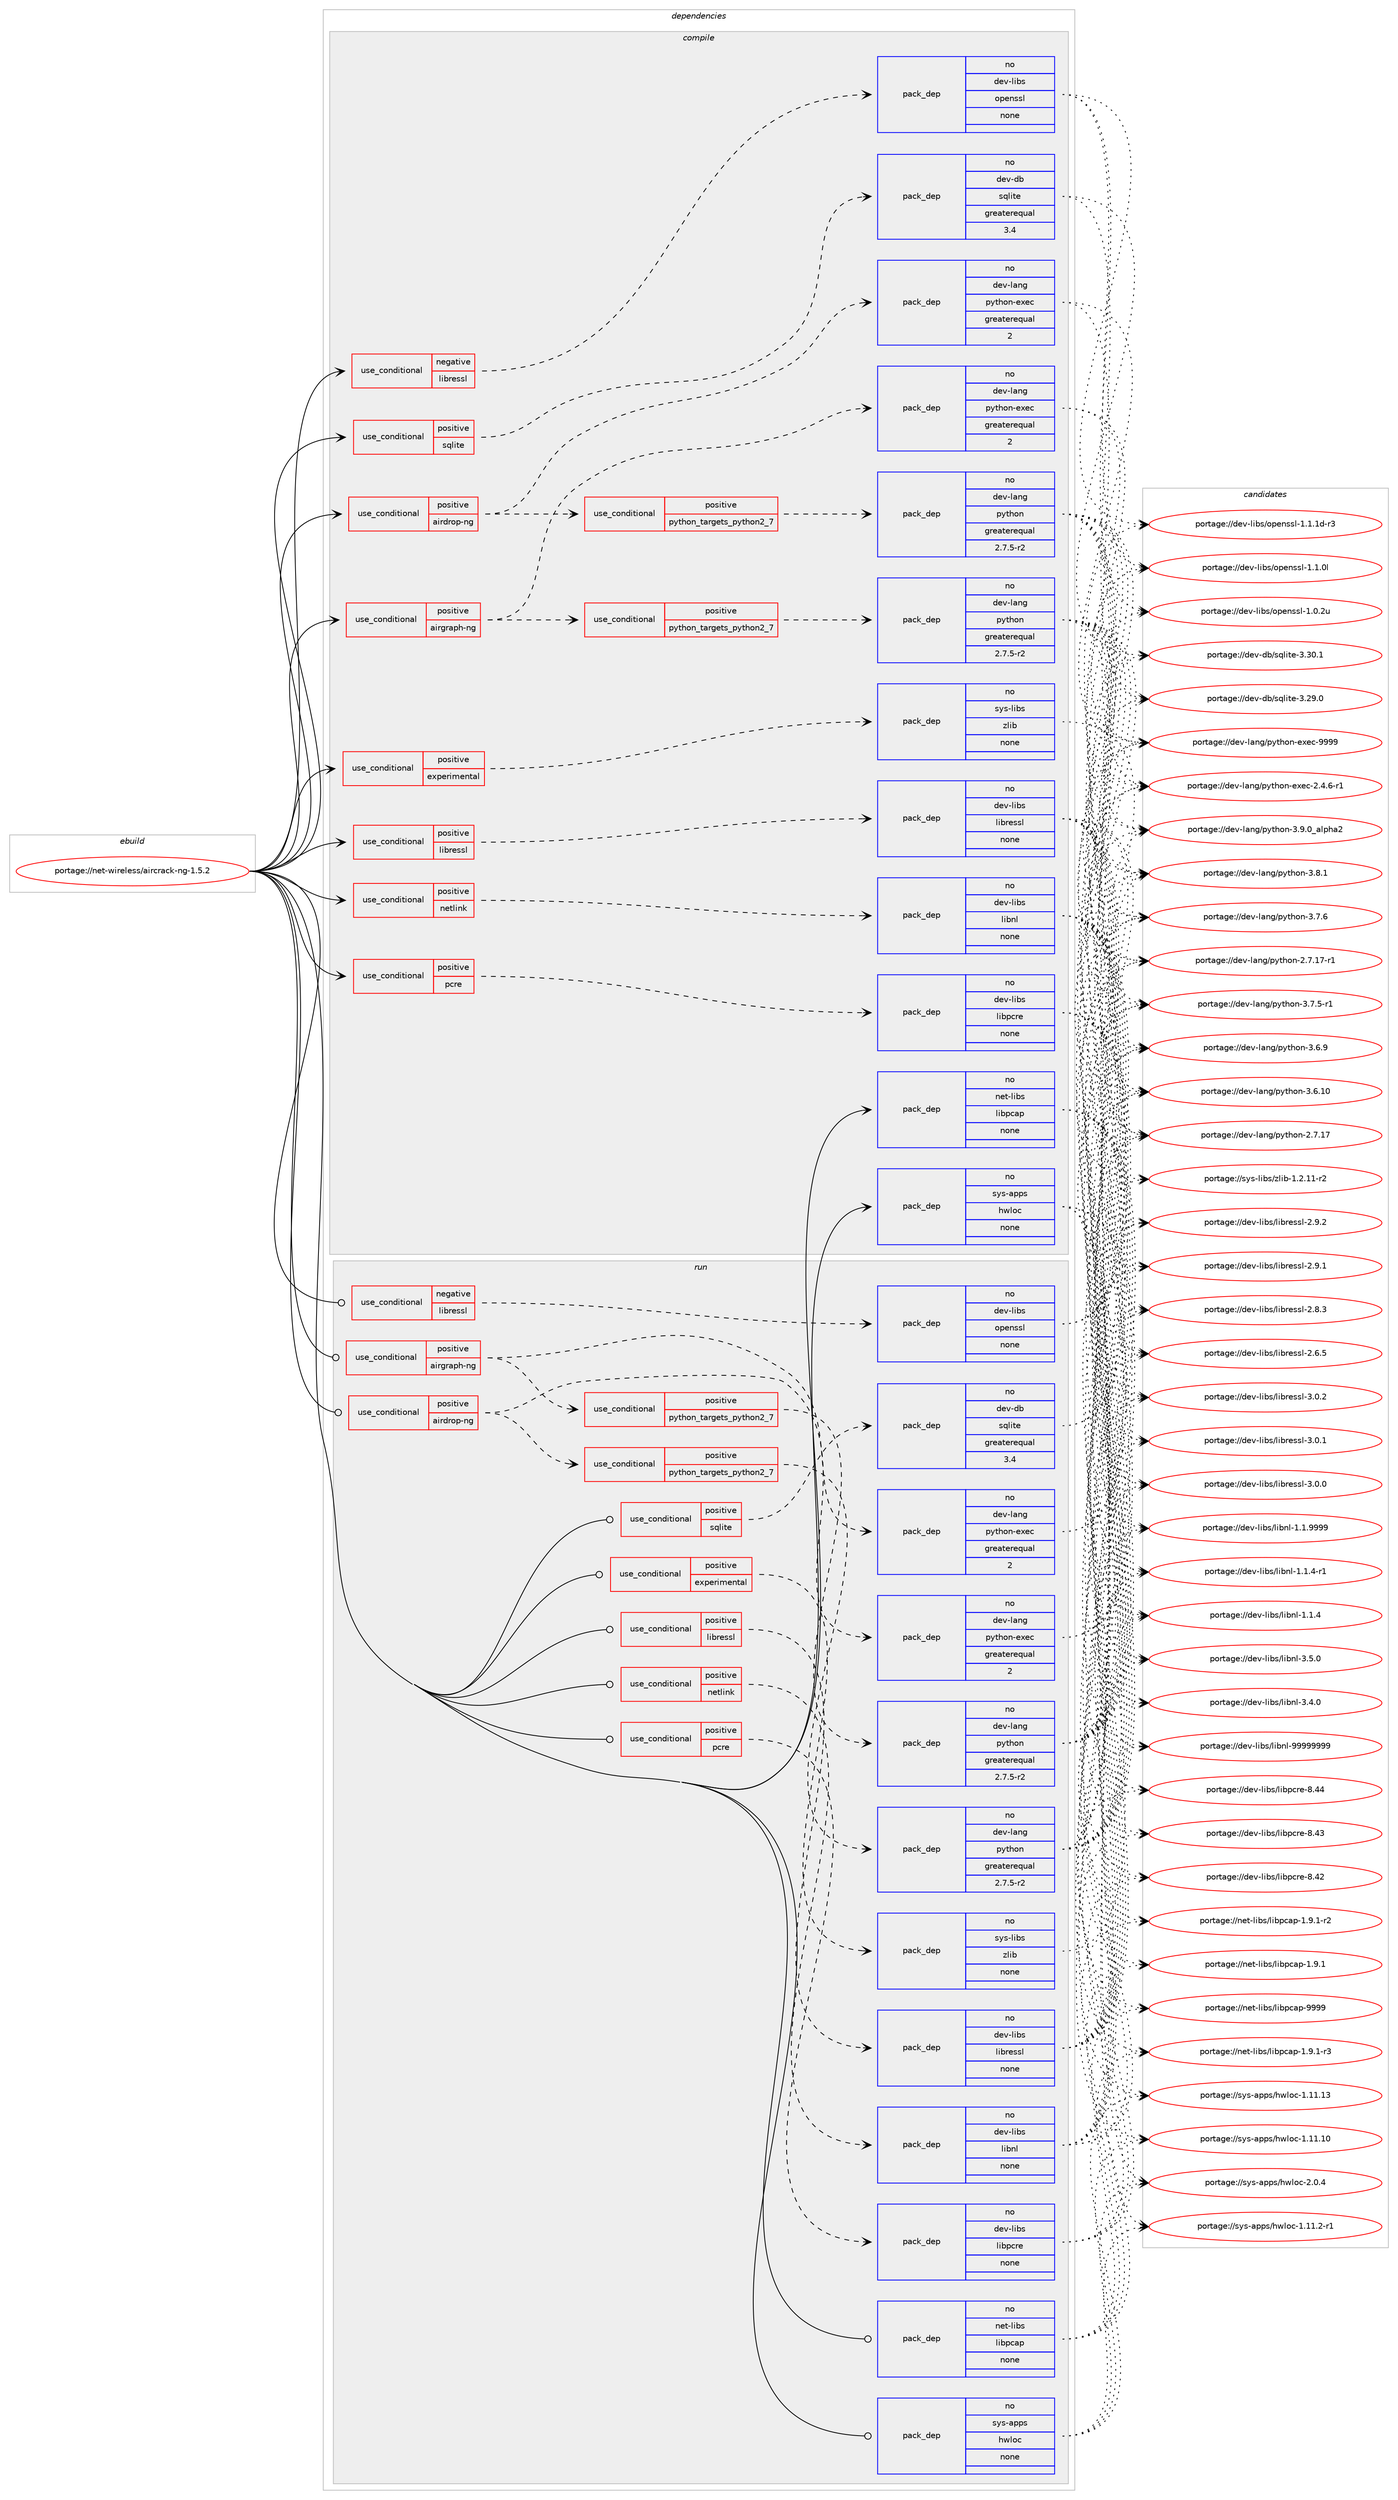 digraph prolog {

# *************
# Graph options
# *************

newrank=true;
concentrate=true;
compound=true;
graph [rankdir=LR,fontname=Helvetica,fontsize=10,ranksep=1.5];#, ranksep=2.5, nodesep=0.2];
edge  [arrowhead=vee];
node  [fontname=Helvetica,fontsize=10];

# **********
# The ebuild
# **********

subgraph cluster_leftcol {
color=gray;
rank=same;
label=<<i>ebuild</i>>;
id [label="portage://net-wireless/aircrack-ng-1.5.2", color=red, width=4, href="../net-wireless/aircrack-ng-1.5.2.svg"];
}

# ****************
# The dependencies
# ****************

subgraph cluster_midcol {
color=gray;
label=<<i>dependencies</i>>;
subgraph cluster_compile {
fillcolor="#eeeeee";
style=filled;
label=<<i>compile</i>>;
subgraph cond22739 {
dependency114734 [label=<<TABLE BORDER="0" CELLBORDER="1" CELLSPACING="0" CELLPADDING="4"><TR><TD ROWSPAN="3" CELLPADDING="10">use_conditional</TD></TR><TR><TD>negative</TD></TR><TR><TD>libressl</TD></TR></TABLE>>, shape=none, color=red];
subgraph pack90111 {
dependency114735 [label=<<TABLE BORDER="0" CELLBORDER="1" CELLSPACING="0" CELLPADDING="4" WIDTH="220"><TR><TD ROWSPAN="6" CELLPADDING="30">pack_dep</TD></TR><TR><TD WIDTH="110">no</TD></TR><TR><TD>dev-libs</TD></TR><TR><TD>openssl</TD></TR><TR><TD>none</TD></TR><TR><TD></TD></TR></TABLE>>, shape=none, color=blue];
}
dependency114734:e -> dependency114735:w [weight=20,style="dashed",arrowhead="vee"];
}
id:e -> dependency114734:w [weight=20,style="solid",arrowhead="vee"];
subgraph cond22740 {
dependency114736 [label=<<TABLE BORDER="0" CELLBORDER="1" CELLSPACING="0" CELLPADDING="4"><TR><TD ROWSPAN="3" CELLPADDING="10">use_conditional</TD></TR><TR><TD>positive</TD></TR><TR><TD>airdrop-ng</TD></TR></TABLE>>, shape=none, color=red];
subgraph cond22741 {
dependency114737 [label=<<TABLE BORDER="0" CELLBORDER="1" CELLSPACING="0" CELLPADDING="4"><TR><TD ROWSPAN="3" CELLPADDING="10">use_conditional</TD></TR><TR><TD>positive</TD></TR><TR><TD>python_targets_python2_7</TD></TR></TABLE>>, shape=none, color=red];
subgraph pack90112 {
dependency114738 [label=<<TABLE BORDER="0" CELLBORDER="1" CELLSPACING="0" CELLPADDING="4" WIDTH="220"><TR><TD ROWSPAN="6" CELLPADDING="30">pack_dep</TD></TR><TR><TD WIDTH="110">no</TD></TR><TR><TD>dev-lang</TD></TR><TR><TD>python</TD></TR><TR><TD>greaterequal</TD></TR><TR><TD>2.7.5-r2</TD></TR></TABLE>>, shape=none, color=blue];
}
dependency114737:e -> dependency114738:w [weight=20,style="dashed",arrowhead="vee"];
}
dependency114736:e -> dependency114737:w [weight=20,style="dashed",arrowhead="vee"];
subgraph pack90113 {
dependency114739 [label=<<TABLE BORDER="0" CELLBORDER="1" CELLSPACING="0" CELLPADDING="4" WIDTH="220"><TR><TD ROWSPAN="6" CELLPADDING="30">pack_dep</TD></TR><TR><TD WIDTH="110">no</TD></TR><TR><TD>dev-lang</TD></TR><TR><TD>python-exec</TD></TR><TR><TD>greaterequal</TD></TR><TR><TD>2</TD></TR></TABLE>>, shape=none, color=blue];
}
dependency114736:e -> dependency114739:w [weight=20,style="dashed",arrowhead="vee"];
}
id:e -> dependency114736:w [weight=20,style="solid",arrowhead="vee"];
subgraph cond22742 {
dependency114740 [label=<<TABLE BORDER="0" CELLBORDER="1" CELLSPACING="0" CELLPADDING="4"><TR><TD ROWSPAN="3" CELLPADDING="10">use_conditional</TD></TR><TR><TD>positive</TD></TR><TR><TD>airgraph-ng</TD></TR></TABLE>>, shape=none, color=red];
subgraph cond22743 {
dependency114741 [label=<<TABLE BORDER="0" CELLBORDER="1" CELLSPACING="0" CELLPADDING="4"><TR><TD ROWSPAN="3" CELLPADDING="10">use_conditional</TD></TR><TR><TD>positive</TD></TR><TR><TD>python_targets_python2_7</TD></TR></TABLE>>, shape=none, color=red];
subgraph pack90114 {
dependency114742 [label=<<TABLE BORDER="0" CELLBORDER="1" CELLSPACING="0" CELLPADDING="4" WIDTH="220"><TR><TD ROWSPAN="6" CELLPADDING="30">pack_dep</TD></TR><TR><TD WIDTH="110">no</TD></TR><TR><TD>dev-lang</TD></TR><TR><TD>python</TD></TR><TR><TD>greaterequal</TD></TR><TR><TD>2.7.5-r2</TD></TR></TABLE>>, shape=none, color=blue];
}
dependency114741:e -> dependency114742:w [weight=20,style="dashed",arrowhead="vee"];
}
dependency114740:e -> dependency114741:w [weight=20,style="dashed",arrowhead="vee"];
subgraph pack90115 {
dependency114743 [label=<<TABLE BORDER="0" CELLBORDER="1" CELLSPACING="0" CELLPADDING="4" WIDTH="220"><TR><TD ROWSPAN="6" CELLPADDING="30">pack_dep</TD></TR><TR><TD WIDTH="110">no</TD></TR><TR><TD>dev-lang</TD></TR><TR><TD>python-exec</TD></TR><TR><TD>greaterequal</TD></TR><TR><TD>2</TD></TR></TABLE>>, shape=none, color=blue];
}
dependency114740:e -> dependency114743:w [weight=20,style="dashed",arrowhead="vee"];
}
id:e -> dependency114740:w [weight=20,style="solid",arrowhead="vee"];
subgraph cond22744 {
dependency114744 [label=<<TABLE BORDER="0" CELLBORDER="1" CELLSPACING="0" CELLPADDING="4"><TR><TD ROWSPAN="3" CELLPADDING="10">use_conditional</TD></TR><TR><TD>positive</TD></TR><TR><TD>experimental</TD></TR></TABLE>>, shape=none, color=red];
subgraph pack90116 {
dependency114745 [label=<<TABLE BORDER="0" CELLBORDER="1" CELLSPACING="0" CELLPADDING="4" WIDTH="220"><TR><TD ROWSPAN="6" CELLPADDING="30">pack_dep</TD></TR><TR><TD WIDTH="110">no</TD></TR><TR><TD>sys-libs</TD></TR><TR><TD>zlib</TD></TR><TR><TD>none</TD></TR><TR><TD></TD></TR></TABLE>>, shape=none, color=blue];
}
dependency114744:e -> dependency114745:w [weight=20,style="dashed",arrowhead="vee"];
}
id:e -> dependency114744:w [weight=20,style="solid",arrowhead="vee"];
subgraph cond22745 {
dependency114746 [label=<<TABLE BORDER="0" CELLBORDER="1" CELLSPACING="0" CELLPADDING="4"><TR><TD ROWSPAN="3" CELLPADDING="10">use_conditional</TD></TR><TR><TD>positive</TD></TR><TR><TD>libressl</TD></TR></TABLE>>, shape=none, color=red];
subgraph pack90117 {
dependency114747 [label=<<TABLE BORDER="0" CELLBORDER="1" CELLSPACING="0" CELLPADDING="4" WIDTH="220"><TR><TD ROWSPAN="6" CELLPADDING="30">pack_dep</TD></TR><TR><TD WIDTH="110">no</TD></TR><TR><TD>dev-libs</TD></TR><TR><TD>libressl</TD></TR><TR><TD>none</TD></TR><TR><TD></TD></TR></TABLE>>, shape=none, color=blue];
}
dependency114746:e -> dependency114747:w [weight=20,style="dashed",arrowhead="vee"];
}
id:e -> dependency114746:w [weight=20,style="solid",arrowhead="vee"];
subgraph cond22746 {
dependency114748 [label=<<TABLE BORDER="0" CELLBORDER="1" CELLSPACING="0" CELLPADDING="4"><TR><TD ROWSPAN="3" CELLPADDING="10">use_conditional</TD></TR><TR><TD>positive</TD></TR><TR><TD>netlink</TD></TR></TABLE>>, shape=none, color=red];
subgraph pack90118 {
dependency114749 [label=<<TABLE BORDER="0" CELLBORDER="1" CELLSPACING="0" CELLPADDING="4" WIDTH="220"><TR><TD ROWSPAN="6" CELLPADDING="30">pack_dep</TD></TR><TR><TD WIDTH="110">no</TD></TR><TR><TD>dev-libs</TD></TR><TR><TD>libnl</TD></TR><TR><TD>none</TD></TR><TR><TD></TD></TR></TABLE>>, shape=none, color=blue];
}
dependency114748:e -> dependency114749:w [weight=20,style="dashed",arrowhead="vee"];
}
id:e -> dependency114748:w [weight=20,style="solid",arrowhead="vee"];
subgraph cond22747 {
dependency114750 [label=<<TABLE BORDER="0" CELLBORDER="1" CELLSPACING="0" CELLPADDING="4"><TR><TD ROWSPAN="3" CELLPADDING="10">use_conditional</TD></TR><TR><TD>positive</TD></TR><TR><TD>pcre</TD></TR></TABLE>>, shape=none, color=red];
subgraph pack90119 {
dependency114751 [label=<<TABLE BORDER="0" CELLBORDER="1" CELLSPACING="0" CELLPADDING="4" WIDTH="220"><TR><TD ROWSPAN="6" CELLPADDING="30">pack_dep</TD></TR><TR><TD WIDTH="110">no</TD></TR><TR><TD>dev-libs</TD></TR><TR><TD>libpcre</TD></TR><TR><TD>none</TD></TR><TR><TD></TD></TR></TABLE>>, shape=none, color=blue];
}
dependency114750:e -> dependency114751:w [weight=20,style="dashed",arrowhead="vee"];
}
id:e -> dependency114750:w [weight=20,style="solid",arrowhead="vee"];
subgraph cond22748 {
dependency114752 [label=<<TABLE BORDER="0" CELLBORDER="1" CELLSPACING="0" CELLPADDING="4"><TR><TD ROWSPAN="3" CELLPADDING="10">use_conditional</TD></TR><TR><TD>positive</TD></TR><TR><TD>sqlite</TD></TR></TABLE>>, shape=none, color=red];
subgraph pack90120 {
dependency114753 [label=<<TABLE BORDER="0" CELLBORDER="1" CELLSPACING="0" CELLPADDING="4" WIDTH="220"><TR><TD ROWSPAN="6" CELLPADDING="30">pack_dep</TD></TR><TR><TD WIDTH="110">no</TD></TR><TR><TD>dev-db</TD></TR><TR><TD>sqlite</TD></TR><TR><TD>greaterequal</TD></TR><TR><TD>3.4</TD></TR></TABLE>>, shape=none, color=blue];
}
dependency114752:e -> dependency114753:w [weight=20,style="dashed",arrowhead="vee"];
}
id:e -> dependency114752:w [weight=20,style="solid",arrowhead="vee"];
subgraph pack90121 {
dependency114754 [label=<<TABLE BORDER="0" CELLBORDER="1" CELLSPACING="0" CELLPADDING="4" WIDTH="220"><TR><TD ROWSPAN="6" CELLPADDING="30">pack_dep</TD></TR><TR><TD WIDTH="110">no</TD></TR><TR><TD>net-libs</TD></TR><TR><TD>libpcap</TD></TR><TR><TD>none</TD></TR><TR><TD></TD></TR></TABLE>>, shape=none, color=blue];
}
id:e -> dependency114754:w [weight=20,style="solid",arrowhead="vee"];
subgraph pack90122 {
dependency114755 [label=<<TABLE BORDER="0" CELLBORDER="1" CELLSPACING="0" CELLPADDING="4" WIDTH="220"><TR><TD ROWSPAN="6" CELLPADDING="30">pack_dep</TD></TR><TR><TD WIDTH="110">no</TD></TR><TR><TD>sys-apps</TD></TR><TR><TD>hwloc</TD></TR><TR><TD>none</TD></TR><TR><TD></TD></TR></TABLE>>, shape=none, color=blue];
}
id:e -> dependency114755:w [weight=20,style="solid",arrowhead="vee"];
}
subgraph cluster_compileandrun {
fillcolor="#eeeeee";
style=filled;
label=<<i>compile and run</i>>;
}
subgraph cluster_run {
fillcolor="#eeeeee";
style=filled;
label=<<i>run</i>>;
subgraph cond22749 {
dependency114756 [label=<<TABLE BORDER="0" CELLBORDER="1" CELLSPACING="0" CELLPADDING="4"><TR><TD ROWSPAN="3" CELLPADDING="10">use_conditional</TD></TR><TR><TD>negative</TD></TR><TR><TD>libressl</TD></TR></TABLE>>, shape=none, color=red];
subgraph pack90123 {
dependency114757 [label=<<TABLE BORDER="0" CELLBORDER="1" CELLSPACING="0" CELLPADDING="4" WIDTH="220"><TR><TD ROWSPAN="6" CELLPADDING="30">pack_dep</TD></TR><TR><TD WIDTH="110">no</TD></TR><TR><TD>dev-libs</TD></TR><TR><TD>openssl</TD></TR><TR><TD>none</TD></TR><TR><TD></TD></TR></TABLE>>, shape=none, color=blue];
}
dependency114756:e -> dependency114757:w [weight=20,style="dashed",arrowhead="vee"];
}
id:e -> dependency114756:w [weight=20,style="solid",arrowhead="odot"];
subgraph cond22750 {
dependency114758 [label=<<TABLE BORDER="0" CELLBORDER="1" CELLSPACING="0" CELLPADDING="4"><TR><TD ROWSPAN="3" CELLPADDING="10">use_conditional</TD></TR><TR><TD>positive</TD></TR><TR><TD>airdrop-ng</TD></TR></TABLE>>, shape=none, color=red];
subgraph cond22751 {
dependency114759 [label=<<TABLE BORDER="0" CELLBORDER="1" CELLSPACING="0" CELLPADDING="4"><TR><TD ROWSPAN="3" CELLPADDING="10">use_conditional</TD></TR><TR><TD>positive</TD></TR><TR><TD>python_targets_python2_7</TD></TR></TABLE>>, shape=none, color=red];
subgraph pack90124 {
dependency114760 [label=<<TABLE BORDER="0" CELLBORDER="1" CELLSPACING="0" CELLPADDING="4" WIDTH="220"><TR><TD ROWSPAN="6" CELLPADDING="30">pack_dep</TD></TR><TR><TD WIDTH="110">no</TD></TR><TR><TD>dev-lang</TD></TR><TR><TD>python</TD></TR><TR><TD>greaterequal</TD></TR><TR><TD>2.7.5-r2</TD></TR></TABLE>>, shape=none, color=blue];
}
dependency114759:e -> dependency114760:w [weight=20,style="dashed",arrowhead="vee"];
}
dependency114758:e -> dependency114759:w [weight=20,style="dashed",arrowhead="vee"];
subgraph pack90125 {
dependency114761 [label=<<TABLE BORDER="0" CELLBORDER="1" CELLSPACING="0" CELLPADDING="4" WIDTH="220"><TR><TD ROWSPAN="6" CELLPADDING="30">pack_dep</TD></TR><TR><TD WIDTH="110">no</TD></TR><TR><TD>dev-lang</TD></TR><TR><TD>python-exec</TD></TR><TR><TD>greaterequal</TD></TR><TR><TD>2</TD></TR></TABLE>>, shape=none, color=blue];
}
dependency114758:e -> dependency114761:w [weight=20,style="dashed",arrowhead="vee"];
}
id:e -> dependency114758:w [weight=20,style="solid",arrowhead="odot"];
subgraph cond22752 {
dependency114762 [label=<<TABLE BORDER="0" CELLBORDER="1" CELLSPACING="0" CELLPADDING="4"><TR><TD ROWSPAN="3" CELLPADDING="10">use_conditional</TD></TR><TR><TD>positive</TD></TR><TR><TD>airgraph-ng</TD></TR></TABLE>>, shape=none, color=red];
subgraph cond22753 {
dependency114763 [label=<<TABLE BORDER="0" CELLBORDER="1" CELLSPACING="0" CELLPADDING="4"><TR><TD ROWSPAN="3" CELLPADDING="10">use_conditional</TD></TR><TR><TD>positive</TD></TR><TR><TD>python_targets_python2_7</TD></TR></TABLE>>, shape=none, color=red];
subgraph pack90126 {
dependency114764 [label=<<TABLE BORDER="0" CELLBORDER="1" CELLSPACING="0" CELLPADDING="4" WIDTH="220"><TR><TD ROWSPAN="6" CELLPADDING="30">pack_dep</TD></TR><TR><TD WIDTH="110">no</TD></TR><TR><TD>dev-lang</TD></TR><TR><TD>python</TD></TR><TR><TD>greaterequal</TD></TR><TR><TD>2.7.5-r2</TD></TR></TABLE>>, shape=none, color=blue];
}
dependency114763:e -> dependency114764:w [weight=20,style="dashed",arrowhead="vee"];
}
dependency114762:e -> dependency114763:w [weight=20,style="dashed",arrowhead="vee"];
subgraph pack90127 {
dependency114765 [label=<<TABLE BORDER="0" CELLBORDER="1" CELLSPACING="0" CELLPADDING="4" WIDTH="220"><TR><TD ROWSPAN="6" CELLPADDING="30">pack_dep</TD></TR><TR><TD WIDTH="110">no</TD></TR><TR><TD>dev-lang</TD></TR><TR><TD>python-exec</TD></TR><TR><TD>greaterequal</TD></TR><TR><TD>2</TD></TR></TABLE>>, shape=none, color=blue];
}
dependency114762:e -> dependency114765:w [weight=20,style="dashed",arrowhead="vee"];
}
id:e -> dependency114762:w [weight=20,style="solid",arrowhead="odot"];
subgraph cond22754 {
dependency114766 [label=<<TABLE BORDER="0" CELLBORDER="1" CELLSPACING="0" CELLPADDING="4"><TR><TD ROWSPAN="3" CELLPADDING="10">use_conditional</TD></TR><TR><TD>positive</TD></TR><TR><TD>experimental</TD></TR></TABLE>>, shape=none, color=red];
subgraph pack90128 {
dependency114767 [label=<<TABLE BORDER="0" CELLBORDER="1" CELLSPACING="0" CELLPADDING="4" WIDTH="220"><TR><TD ROWSPAN="6" CELLPADDING="30">pack_dep</TD></TR><TR><TD WIDTH="110">no</TD></TR><TR><TD>sys-libs</TD></TR><TR><TD>zlib</TD></TR><TR><TD>none</TD></TR><TR><TD></TD></TR></TABLE>>, shape=none, color=blue];
}
dependency114766:e -> dependency114767:w [weight=20,style="dashed",arrowhead="vee"];
}
id:e -> dependency114766:w [weight=20,style="solid",arrowhead="odot"];
subgraph cond22755 {
dependency114768 [label=<<TABLE BORDER="0" CELLBORDER="1" CELLSPACING="0" CELLPADDING="4"><TR><TD ROWSPAN="3" CELLPADDING="10">use_conditional</TD></TR><TR><TD>positive</TD></TR><TR><TD>libressl</TD></TR></TABLE>>, shape=none, color=red];
subgraph pack90129 {
dependency114769 [label=<<TABLE BORDER="0" CELLBORDER="1" CELLSPACING="0" CELLPADDING="4" WIDTH="220"><TR><TD ROWSPAN="6" CELLPADDING="30">pack_dep</TD></TR><TR><TD WIDTH="110">no</TD></TR><TR><TD>dev-libs</TD></TR><TR><TD>libressl</TD></TR><TR><TD>none</TD></TR><TR><TD></TD></TR></TABLE>>, shape=none, color=blue];
}
dependency114768:e -> dependency114769:w [weight=20,style="dashed",arrowhead="vee"];
}
id:e -> dependency114768:w [weight=20,style="solid",arrowhead="odot"];
subgraph cond22756 {
dependency114770 [label=<<TABLE BORDER="0" CELLBORDER="1" CELLSPACING="0" CELLPADDING="4"><TR><TD ROWSPAN="3" CELLPADDING="10">use_conditional</TD></TR><TR><TD>positive</TD></TR><TR><TD>netlink</TD></TR></TABLE>>, shape=none, color=red];
subgraph pack90130 {
dependency114771 [label=<<TABLE BORDER="0" CELLBORDER="1" CELLSPACING="0" CELLPADDING="4" WIDTH="220"><TR><TD ROWSPAN="6" CELLPADDING="30">pack_dep</TD></TR><TR><TD WIDTH="110">no</TD></TR><TR><TD>dev-libs</TD></TR><TR><TD>libnl</TD></TR><TR><TD>none</TD></TR><TR><TD></TD></TR></TABLE>>, shape=none, color=blue];
}
dependency114770:e -> dependency114771:w [weight=20,style="dashed",arrowhead="vee"];
}
id:e -> dependency114770:w [weight=20,style="solid",arrowhead="odot"];
subgraph cond22757 {
dependency114772 [label=<<TABLE BORDER="0" CELLBORDER="1" CELLSPACING="0" CELLPADDING="4"><TR><TD ROWSPAN="3" CELLPADDING="10">use_conditional</TD></TR><TR><TD>positive</TD></TR><TR><TD>pcre</TD></TR></TABLE>>, shape=none, color=red];
subgraph pack90131 {
dependency114773 [label=<<TABLE BORDER="0" CELLBORDER="1" CELLSPACING="0" CELLPADDING="4" WIDTH="220"><TR><TD ROWSPAN="6" CELLPADDING="30">pack_dep</TD></TR><TR><TD WIDTH="110">no</TD></TR><TR><TD>dev-libs</TD></TR><TR><TD>libpcre</TD></TR><TR><TD>none</TD></TR><TR><TD></TD></TR></TABLE>>, shape=none, color=blue];
}
dependency114772:e -> dependency114773:w [weight=20,style="dashed",arrowhead="vee"];
}
id:e -> dependency114772:w [weight=20,style="solid",arrowhead="odot"];
subgraph cond22758 {
dependency114774 [label=<<TABLE BORDER="0" CELLBORDER="1" CELLSPACING="0" CELLPADDING="4"><TR><TD ROWSPAN="3" CELLPADDING="10">use_conditional</TD></TR><TR><TD>positive</TD></TR><TR><TD>sqlite</TD></TR></TABLE>>, shape=none, color=red];
subgraph pack90132 {
dependency114775 [label=<<TABLE BORDER="0" CELLBORDER="1" CELLSPACING="0" CELLPADDING="4" WIDTH="220"><TR><TD ROWSPAN="6" CELLPADDING="30">pack_dep</TD></TR><TR><TD WIDTH="110">no</TD></TR><TR><TD>dev-db</TD></TR><TR><TD>sqlite</TD></TR><TR><TD>greaterequal</TD></TR><TR><TD>3.4</TD></TR></TABLE>>, shape=none, color=blue];
}
dependency114774:e -> dependency114775:w [weight=20,style="dashed",arrowhead="vee"];
}
id:e -> dependency114774:w [weight=20,style="solid",arrowhead="odot"];
subgraph pack90133 {
dependency114776 [label=<<TABLE BORDER="0" CELLBORDER="1" CELLSPACING="0" CELLPADDING="4" WIDTH="220"><TR><TD ROWSPAN="6" CELLPADDING="30">pack_dep</TD></TR><TR><TD WIDTH="110">no</TD></TR><TR><TD>net-libs</TD></TR><TR><TD>libpcap</TD></TR><TR><TD>none</TD></TR><TR><TD></TD></TR></TABLE>>, shape=none, color=blue];
}
id:e -> dependency114776:w [weight=20,style="solid",arrowhead="odot"];
subgraph pack90134 {
dependency114777 [label=<<TABLE BORDER="0" CELLBORDER="1" CELLSPACING="0" CELLPADDING="4" WIDTH="220"><TR><TD ROWSPAN="6" CELLPADDING="30">pack_dep</TD></TR><TR><TD WIDTH="110">no</TD></TR><TR><TD>sys-apps</TD></TR><TR><TD>hwloc</TD></TR><TR><TD>none</TD></TR><TR><TD></TD></TR></TABLE>>, shape=none, color=blue];
}
id:e -> dependency114777:w [weight=20,style="solid",arrowhead="odot"];
}
}

# **************
# The candidates
# **************

subgraph cluster_choices {
rank=same;
color=gray;
label=<<i>candidates</i>>;

subgraph choice90111 {
color=black;
nodesep=1;
choice1001011184510810598115471111121011101151151084549464946491004511451 [label="portage://dev-libs/openssl-1.1.1d-r3", color=red, width=4,href="../dev-libs/openssl-1.1.1d-r3.svg"];
choice100101118451081059811547111112101110115115108454946494648108 [label="portage://dev-libs/openssl-1.1.0l", color=red, width=4,href="../dev-libs/openssl-1.1.0l.svg"];
choice100101118451081059811547111112101110115115108454946484650117 [label="portage://dev-libs/openssl-1.0.2u", color=red, width=4,href="../dev-libs/openssl-1.0.2u.svg"];
dependency114735:e -> choice1001011184510810598115471111121011101151151084549464946491004511451:w [style=dotted,weight="100"];
dependency114735:e -> choice100101118451081059811547111112101110115115108454946494648108:w [style=dotted,weight="100"];
dependency114735:e -> choice100101118451081059811547111112101110115115108454946484650117:w [style=dotted,weight="100"];
}
subgraph choice90112 {
color=black;
nodesep=1;
choice10010111845108971101034711212111610411111045514657464895971081121049750 [label="portage://dev-lang/python-3.9.0_alpha2", color=red, width=4,href="../dev-lang/python-3.9.0_alpha2.svg"];
choice100101118451089711010347112121116104111110455146564649 [label="portage://dev-lang/python-3.8.1", color=red, width=4,href="../dev-lang/python-3.8.1.svg"];
choice100101118451089711010347112121116104111110455146554654 [label="portage://dev-lang/python-3.7.6", color=red, width=4,href="../dev-lang/python-3.7.6.svg"];
choice1001011184510897110103471121211161041111104551465546534511449 [label="portage://dev-lang/python-3.7.5-r1", color=red, width=4,href="../dev-lang/python-3.7.5-r1.svg"];
choice100101118451089711010347112121116104111110455146544657 [label="portage://dev-lang/python-3.6.9", color=red, width=4,href="../dev-lang/python-3.6.9.svg"];
choice10010111845108971101034711212111610411111045514654464948 [label="portage://dev-lang/python-3.6.10", color=red, width=4,href="../dev-lang/python-3.6.10.svg"];
choice100101118451089711010347112121116104111110455046554649554511449 [label="portage://dev-lang/python-2.7.17-r1", color=red, width=4,href="../dev-lang/python-2.7.17-r1.svg"];
choice10010111845108971101034711212111610411111045504655464955 [label="portage://dev-lang/python-2.7.17", color=red, width=4,href="../dev-lang/python-2.7.17.svg"];
dependency114738:e -> choice10010111845108971101034711212111610411111045514657464895971081121049750:w [style=dotted,weight="100"];
dependency114738:e -> choice100101118451089711010347112121116104111110455146564649:w [style=dotted,weight="100"];
dependency114738:e -> choice100101118451089711010347112121116104111110455146554654:w [style=dotted,weight="100"];
dependency114738:e -> choice1001011184510897110103471121211161041111104551465546534511449:w [style=dotted,weight="100"];
dependency114738:e -> choice100101118451089711010347112121116104111110455146544657:w [style=dotted,weight="100"];
dependency114738:e -> choice10010111845108971101034711212111610411111045514654464948:w [style=dotted,weight="100"];
dependency114738:e -> choice100101118451089711010347112121116104111110455046554649554511449:w [style=dotted,weight="100"];
dependency114738:e -> choice10010111845108971101034711212111610411111045504655464955:w [style=dotted,weight="100"];
}
subgraph choice90113 {
color=black;
nodesep=1;
choice10010111845108971101034711212111610411111045101120101994557575757 [label="portage://dev-lang/python-exec-9999", color=red, width=4,href="../dev-lang/python-exec-9999.svg"];
choice10010111845108971101034711212111610411111045101120101994550465246544511449 [label="portage://dev-lang/python-exec-2.4.6-r1", color=red, width=4,href="../dev-lang/python-exec-2.4.6-r1.svg"];
dependency114739:e -> choice10010111845108971101034711212111610411111045101120101994557575757:w [style=dotted,weight="100"];
dependency114739:e -> choice10010111845108971101034711212111610411111045101120101994550465246544511449:w [style=dotted,weight="100"];
}
subgraph choice90114 {
color=black;
nodesep=1;
choice10010111845108971101034711212111610411111045514657464895971081121049750 [label="portage://dev-lang/python-3.9.0_alpha2", color=red, width=4,href="../dev-lang/python-3.9.0_alpha2.svg"];
choice100101118451089711010347112121116104111110455146564649 [label="portage://dev-lang/python-3.8.1", color=red, width=4,href="../dev-lang/python-3.8.1.svg"];
choice100101118451089711010347112121116104111110455146554654 [label="portage://dev-lang/python-3.7.6", color=red, width=4,href="../dev-lang/python-3.7.6.svg"];
choice1001011184510897110103471121211161041111104551465546534511449 [label="portage://dev-lang/python-3.7.5-r1", color=red, width=4,href="../dev-lang/python-3.7.5-r1.svg"];
choice100101118451089711010347112121116104111110455146544657 [label="portage://dev-lang/python-3.6.9", color=red, width=4,href="../dev-lang/python-3.6.9.svg"];
choice10010111845108971101034711212111610411111045514654464948 [label="portage://dev-lang/python-3.6.10", color=red, width=4,href="../dev-lang/python-3.6.10.svg"];
choice100101118451089711010347112121116104111110455046554649554511449 [label="portage://dev-lang/python-2.7.17-r1", color=red, width=4,href="../dev-lang/python-2.7.17-r1.svg"];
choice10010111845108971101034711212111610411111045504655464955 [label="portage://dev-lang/python-2.7.17", color=red, width=4,href="../dev-lang/python-2.7.17.svg"];
dependency114742:e -> choice10010111845108971101034711212111610411111045514657464895971081121049750:w [style=dotted,weight="100"];
dependency114742:e -> choice100101118451089711010347112121116104111110455146564649:w [style=dotted,weight="100"];
dependency114742:e -> choice100101118451089711010347112121116104111110455146554654:w [style=dotted,weight="100"];
dependency114742:e -> choice1001011184510897110103471121211161041111104551465546534511449:w [style=dotted,weight="100"];
dependency114742:e -> choice100101118451089711010347112121116104111110455146544657:w [style=dotted,weight="100"];
dependency114742:e -> choice10010111845108971101034711212111610411111045514654464948:w [style=dotted,weight="100"];
dependency114742:e -> choice100101118451089711010347112121116104111110455046554649554511449:w [style=dotted,weight="100"];
dependency114742:e -> choice10010111845108971101034711212111610411111045504655464955:w [style=dotted,weight="100"];
}
subgraph choice90115 {
color=black;
nodesep=1;
choice10010111845108971101034711212111610411111045101120101994557575757 [label="portage://dev-lang/python-exec-9999", color=red, width=4,href="../dev-lang/python-exec-9999.svg"];
choice10010111845108971101034711212111610411111045101120101994550465246544511449 [label="portage://dev-lang/python-exec-2.4.6-r1", color=red, width=4,href="../dev-lang/python-exec-2.4.6-r1.svg"];
dependency114743:e -> choice10010111845108971101034711212111610411111045101120101994557575757:w [style=dotted,weight="100"];
dependency114743:e -> choice10010111845108971101034711212111610411111045101120101994550465246544511449:w [style=dotted,weight="100"];
}
subgraph choice90116 {
color=black;
nodesep=1;
choice11512111545108105981154712210810598454946504649494511450 [label="portage://sys-libs/zlib-1.2.11-r2", color=red, width=4,href="../sys-libs/zlib-1.2.11-r2.svg"];
dependency114745:e -> choice11512111545108105981154712210810598454946504649494511450:w [style=dotted,weight="100"];
}
subgraph choice90117 {
color=black;
nodesep=1;
choice10010111845108105981154710810598114101115115108455146484650 [label="portage://dev-libs/libressl-3.0.2", color=red, width=4,href="../dev-libs/libressl-3.0.2.svg"];
choice10010111845108105981154710810598114101115115108455146484649 [label="portage://dev-libs/libressl-3.0.1", color=red, width=4,href="../dev-libs/libressl-3.0.1.svg"];
choice10010111845108105981154710810598114101115115108455146484648 [label="portage://dev-libs/libressl-3.0.0", color=red, width=4,href="../dev-libs/libressl-3.0.0.svg"];
choice10010111845108105981154710810598114101115115108455046574650 [label="portage://dev-libs/libressl-2.9.2", color=red, width=4,href="../dev-libs/libressl-2.9.2.svg"];
choice10010111845108105981154710810598114101115115108455046574649 [label="portage://dev-libs/libressl-2.9.1", color=red, width=4,href="../dev-libs/libressl-2.9.1.svg"];
choice10010111845108105981154710810598114101115115108455046564651 [label="portage://dev-libs/libressl-2.8.3", color=red, width=4,href="../dev-libs/libressl-2.8.3.svg"];
choice10010111845108105981154710810598114101115115108455046544653 [label="portage://dev-libs/libressl-2.6.5", color=red, width=4,href="../dev-libs/libressl-2.6.5.svg"];
dependency114747:e -> choice10010111845108105981154710810598114101115115108455146484650:w [style=dotted,weight="100"];
dependency114747:e -> choice10010111845108105981154710810598114101115115108455146484649:w [style=dotted,weight="100"];
dependency114747:e -> choice10010111845108105981154710810598114101115115108455146484648:w [style=dotted,weight="100"];
dependency114747:e -> choice10010111845108105981154710810598114101115115108455046574650:w [style=dotted,weight="100"];
dependency114747:e -> choice10010111845108105981154710810598114101115115108455046574649:w [style=dotted,weight="100"];
dependency114747:e -> choice10010111845108105981154710810598114101115115108455046564651:w [style=dotted,weight="100"];
dependency114747:e -> choice10010111845108105981154710810598114101115115108455046544653:w [style=dotted,weight="100"];
}
subgraph choice90118 {
color=black;
nodesep=1;
choice10010111845108105981154710810598110108455757575757575757 [label="portage://dev-libs/libnl-99999999", color=red, width=4,href="../dev-libs/libnl-99999999.svg"];
choice10010111845108105981154710810598110108455146534648 [label="portage://dev-libs/libnl-3.5.0", color=red, width=4,href="../dev-libs/libnl-3.5.0.svg"];
choice10010111845108105981154710810598110108455146524648 [label="portage://dev-libs/libnl-3.4.0", color=red, width=4,href="../dev-libs/libnl-3.4.0.svg"];
choice10010111845108105981154710810598110108454946494657575757 [label="portage://dev-libs/libnl-1.1.9999", color=red, width=4,href="../dev-libs/libnl-1.1.9999.svg"];
choice100101118451081059811547108105981101084549464946524511449 [label="portage://dev-libs/libnl-1.1.4-r1", color=red, width=4,href="../dev-libs/libnl-1.1.4-r1.svg"];
choice10010111845108105981154710810598110108454946494652 [label="portage://dev-libs/libnl-1.1.4", color=red, width=4,href="../dev-libs/libnl-1.1.4.svg"];
dependency114749:e -> choice10010111845108105981154710810598110108455757575757575757:w [style=dotted,weight="100"];
dependency114749:e -> choice10010111845108105981154710810598110108455146534648:w [style=dotted,weight="100"];
dependency114749:e -> choice10010111845108105981154710810598110108455146524648:w [style=dotted,weight="100"];
dependency114749:e -> choice10010111845108105981154710810598110108454946494657575757:w [style=dotted,weight="100"];
dependency114749:e -> choice100101118451081059811547108105981101084549464946524511449:w [style=dotted,weight="100"];
dependency114749:e -> choice10010111845108105981154710810598110108454946494652:w [style=dotted,weight="100"];
}
subgraph choice90119 {
color=black;
nodesep=1;
choice10010111845108105981154710810598112991141014556465252 [label="portage://dev-libs/libpcre-8.44", color=red, width=4,href="../dev-libs/libpcre-8.44.svg"];
choice10010111845108105981154710810598112991141014556465251 [label="portage://dev-libs/libpcre-8.43", color=red, width=4,href="../dev-libs/libpcre-8.43.svg"];
choice10010111845108105981154710810598112991141014556465250 [label="portage://dev-libs/libpcre-8.42", color=red, width=4,href="../dev-libs/libpcre-8.42.svg"];
dependency114751:e -> choice10010111845108105981154710810598112991141014556465252:w [style=dotted,weight="100"];
dependency114751:e -> choice10010111845108105981154710810598112991141014556465251:w [style=dotted,weight="100"];
dependency114751:e -> choice10010111845108105981154710810598112991141014556465250:w [style=dotted,weight="100"];
}
subgraph choice90120 {
color=black;
nodesep=1;
choice10010111845100984711511310810511610145514651484649 [label="portage://dev-db/sqlite-3.30.1", color=red, width=4,href="../dev-db/sqlite-3.30.1.svg"];
choice10010111845100984711511310810511610145514650574648 [label="portage://dev-db/sqlite-3.29.0", color=red, width=4,href="../dev-db/sqlite-3.29.0.svg"];
dependency114753:e -> choice10010111845100984711511310810511610145514651484649:w [style=dotted,weight="100"];
dependency114753:e -> choice10010111845100984711511310810511610145514650574648:w [style=dotted,weight="100"];
}
subgraph choice90121 {
color=black;
nodesep=1;
choice1101011164510810598115471081059811299971124557575757 [label="portage://net-libs/libpcap-9999", color=red, width=4,href="../net-libs/libpcap-9999.svg"];
choice1101011164510810598115471081059811299971124549465746494511451 [label="portage://net-libs/libpcap-1.9.1-r3", color=red, width=4,href="../net-libs/libpcap-1.9.1-r3.svg"];
choice1101011164510810598115471081059811299971124549465746494511450 [label="portage://net-libs/libpcap-1.9.1-r2", color=red, width=4,href="../net-libs/libpcap-1.9.1-r2.svg"];
choice110101116451081059811547108105981129997112454946574649 [label="portage://net-libs/libpcap-1.9.1", color=red, width=4,href="../net-libs/libpcap-1.9.1.svg"];
dependency114754:e -> choice1101011164510810598115471081059811299971124557575757:w [style=dotted,weight="100"];
dependency114754:e -> choice1101011164510810598115471081059811299971124549465746494511451:w [style=dotted,weight="100"];
dependency114754:e -> choice1101011164510810598115471081059811299971124549465746494511450:w [style=dotted,weight="100"];
dependency114754:e -> choice110101116451081059811547108105981129997112454946574649:w [style=dotted,weight="100"];
}
subgraph choice90122 {
color=black;
nodesep=1;
choice11512111545971121121154710411910811199455046484652 [label="portage://sys-apps/hwloc-2.0.4", color=red, width=4,href="../sys-apps/hwloc-2.0.4.svg"];
choice11512111545971121121154710411910811199454946494946504511449 [label="portage://sys-apps/hwloc-1.11.2-r1", color=red, width=4,href="../sys-apps/hwloc-1.11.2-r1.svg"];
choice115121115459711211211547104119108111994549464949464951 [label="portage://sys-apps/hwloc-1.11.13", color=red, width=4,href="../sys-apps/hwloc-1.11.13.svg"];
choice115121115459711211211547104119108111994549464949464948 [label="portage://sys-apps/hwloc-1.11.10", color=red, width=4,href="../sys-apps/hwloc-1.11.10.svg"];
dependency114755:e -> choice11512111545971121121154710411910811199455046484652:w [style=dotted,weight="100"];
dependency114755:e -> choice11512111545971121121154710411910811199454946494946504511449:w [style=dotted,weight="100"];
dependency114755:e -> choice115121115459711211211547104119108111994549464949464951:w [style=dotted,weight="100"];
dependency114755:e -> choice115121115459711211211547104119108111994549464949464948:w [style=dotted,weight="100"];
}
subgraph choice90123 {
color=black;
nodesep=1;
choice1001011184510810598115471111121011101151151084549464946491004511451 [label="portage://dev-libs/openssl-1.1.1d-r3", color=red, width=4,href="../dev-libs/openssl-1.1.1d-r3.svg"];
choice100101118451081059811547111112101110115115108454946494648108 [label="portage://dev-libs/openssl-1.1.0l", color=red, width=4,href="../dev-libs/openssl-1.1.0l.svg"];
choice100101118451081059811547111112101110115115108454946484650117 [label="portage://dev-libs/openssl-1.0.2u", color=red, width=4,href="../dev-libs/openssl-1.0.2u.svg"];
dependency114757:e -> choice1001011184510810598115471111121011101151151084549464946491004511451:w [style=dotted,weight="100"];
dependency114757:e -> choice100101118451081059811547111112101110115115108454946494648108:w [style=dotted,weight="100"];
dependency114757:e -> choice100101118451081059811547111112101110115115108454946484650117:w [style=dotted,weight="100"];
}
subgraph choice90124 {
color=black;
nodesep=1;
choice10010111845108971101034711212111610411111045514657464895971081121049750 [label="portage://dev-lang/python-3.9.0_alpha2", color=red, width=4,href="../dev-lang/python-3.9.0_alpha2.svg"];
choice100101118451089711010347112121116104111110455146564649 [label="portage://dev-lang/python-3.8.1", color=red, width=4,href="../dev-lang/python-3.8.1.svg"];
choice100101118451089711010347112121116104111110455146554654 [label="portage://dev-lang/python-3.7.6", color=red, width=4,href="../dev-lang/python-3.7.6.svg"];
choice1001011184510897110103471121211161041111104551465546534511449 [label="portage://dev-lang/python-3.7.5-r1", color=red, width=4,href="../dev-lang/python-3.7.5-r1.svg"];
choice100101118451089711010347112121116104111110455146544657 [label="portage://dev-lang/python-3.6.9", color=red, width=4,href="../dev-lang/python-3.6.9.svg"];
choice10010111845108971101034711212111610411111045514654464948 [label="portage://dev-lang/python-3.6.10", color=red, width=4,href="../dev-lang/python-3.6.10.svg"];
choice100101118451089711010347112121116104111110455046554649554511449 [label="portage://dev-lang/python-2.7.17-r1", color=red, width=4,href="../dev-lang/python-2.7.17-r1.svg"];
choice10010111845108971101034711212111610411111045504655464955 [label="portage://dev-lang/python-2.7.17", color=red, width=4,href="../dev-lang/python-2.7.17.svg"];
dependency114760:e -> choice10010111845108971101034711212111610411111045514657464895971081121049750:w [style=dotted,weight="100"];
dependency114760:e -> choice100101118451089711010347112121116104111110455146564649:w [style=dotted,weight="100"];
dependency114760:e -> choice100101118451089711010347112121116104111110455146554654:w [style=dotted,weight="100"];
dependency114760:e -> choice1001011184510897110103471121211161041111104551465546534511449:w [style=dotted,weight="100"];
dependency114760:e -> choice100101118451089711010347112121116104111110455146544657:w [style=dotted,weight="100"];
dependency114760:e -> choice10010111845108971101034711212111610411111045514654464948:w [style=dotted,weight="100"];
dependency114760:e -> choice100101118451089711010347112121116104111110455046554649554511449:w [style=dotted,weight="100"];
dependency114760:e -> choice10010111845108971101034711212111610411111045504655464955:w [style=dotted,weight="100"];
}
subgraph choice90125 {
color=black;
nodesep=1;
choice10010111845108971101034711212111610411111045101120101994557575757 [label="portage://dev-lang/python-exec-9999", color=red, width=4,href="../dev-lang/python-exec-9999.svg"];
choice10010111845108971101034711212111610411111045101120101994550465246544511449 [label="portage://dev-lang/python-exec-2.4.6-r1", color=red, width=4,href="../dev-lang/python-exec-2.4.6-r1.svg"];
dependency114761:e -> choice10010111845108971101034711212111610411111045101120101994557575757:w [style=dotted,weight="100"];
dependency114761:e -> choice10010111845108971101034711212111610411111045101120101994550465246544511449:w [style=dotted,weight="100"];
}
subgraph choice90126 {
color=black;
nodesep=1;
choice10010111845108971101034711212111610411111045514657464895971081121049750 [label="portage://dev-lang/python-3.9.0_alpha2", color=red, width=4,href="../dev-lang/python-3.9.0_alpha2.svg"];
choice100101118451089711010347112121116104111110455146564649 [label="portage://dev-lang/python-3.8.1", color=red, width=4,href="../dev-lang/python-3.8.1.svg"];
choice100101118451089711010347112121116104111110455146554654 [label="portage://dev-lang/python-3.7.6", color=red, width=4,href="../dev-lang/python-3.7.6.svg"];
choice1001011184510897110103471121211161041111104551465546534511449 [label="portage://dev-lang/python-3.7.5-r1", color=red, width=4,href="../dev-lang/python-3.7.5-r1.svg"];
choice100101118451089711010347112121116104111110455146544657 [label="portage://dev-lang/python-3.6.9", color=red, width=4,href="../dev-lang/python-3.6.9.svg"];
choice10010111845108971101034711212111610411111045514654464948 [label="portage://dev-lang/python-3.6.10", color=red, width=4,href="../dev-lang/python-3.6.10.svg"];
choice100101118451089711010347112121116104111110455046554649554511449 [label="portage://dev-lang/python-2.7.17-r1", color=red, width=4,href="../dev-lang/python-2.7.17-r1.svg"];
choice10010111845108971101034711212111610411111045504655464955 [label="portage://dev-lang/python-2.7.17", color=red, width=4,href="../dev-lang/python-2.7.17.svg"];
dependency114764:e -> choice10010111845108971101034711212111610411111045514657464895971081121049750:w [style=dotted,weight="100"];
dependency114764:e -> choice100101118451089711010347112121116104111110455146564649:w [style=dotted,weight="100"];
dependency114764:e -> choice100101118451089711010347112121116104111110455146554654:w [style=dotted,weight="100"];
dependency114764:e -> choice1001011184510897110103471121211161041111104551465546534511449:w [style=dotted,weight="100"];
dependency114764:e -> choice100101118451089711010347112121116104111110455146544657:w [style=dotted,weight="100"];
dependency114764:e -> choice10010111845108971101034711212111610411111045514654464948:w [style=dotted,weight="100"];
dependency114764:e -> choice100101118451089711010347112121116104111110455046554649554511449:w [style=dotted,weight="100"];
dependency114764:e -> choice10010111845108971101034711212111610411111045504655464955:w [style=dotted,weight="100"];
}
subgraph choice90127 {
color=black;
nodesep=1;
choice10010111845108971101034711212111610411111045101120101994557575757 [label="portage://dev-lang/python-exec-9999", color=red, width=4,href="../dev-lang/python-exec-9999.svg"];
choice10010111845108971101034711212111610411111045101120101994550465246544511449 [label="portage://dev-lang/python-exec-2.4.6-r1", color=red, width=4,href="../dev-lang/python-exec-2.4.6-r1.svg"];
dependency114765:e -> choice10010111845108971101034711212111610411111045101120101994557575757:w [style=dotted,weight="100"];
dependency114765:e -> choice10010111845108971101034711212111610411111045101120101994550465246544511449:w [style=dotted,weight="100"];
}
subgraph choice90128 {
color=black;
nodesep=1;
choice11512111545108105981154712210810598454946504649494511450 [label="portage://sys-libs/zlib-1.2.11-r2", color=red, width=4,href="../sys-libs/zlib-1.2.11-r2.svg"];
dependency114767:e -> choice11512111545108105981154712210810598454946504649494511450:w [style=dotted,weight="100"];
}
subgraph choice90129 {
color=black;
nodesep=1;
choice10010111845108105981154710810598114101115115108455146484650 [label="portage://dev-libs/libressl-3.0.2", color=red, width=4,href="../dev-libs/libressl-3.0.2.svg"];
choice10010111845108105981154710810598114101115115108455146484649 [label="portage://dev-libs/libressl-3.0.1", color=red, width=4,href="../dev-libs/libressl-3.0.1.svg"];
choice10010111845108105981154710810598114101115115108455146484648 [label="portage://dev-libs/libressl-3.0.0", color=red, width=4,href="../dev-libs/libressl-3.0.0.svg"];
choice10010111845108105981154710810598114101115115108455046574650 [label="portage://dev-libs/libressl-2.9.2", color=red, width=4,href="../dev-libs/libressl-2.9.2.svg"];
choice10010111845108105981154710810598114101115115108455046574649 [label="portage://dev-libs/libressl-2.9.1", color=red, width=4,href="../dev-libs/libressl-2.9.1.svg"];
choice10010111845108105981154710810598114101115115108455046564651 [label="portage://dev-libs/libressl-2.8.3", color=red, width=4,href="../dev-libs/libressl-2.8.3.svg"];
choice10010111845108105981154710810598114101115115108455046544653 [label="portage://dev-libs/libressl-2.6.5", color=red, width=4,href="../dev-libs/libressl-2.6.5.svg"];
dependency114769:e -> choice10010111845108105981154710810598114101115115108455146484650:w [style=dotted,weight="100"];
dependency114769:e -> choice10010111845108105981154710810598114101115115108455146484649:w [style=dotted,weight="100"];
dependency114769:e -> choice10010111845108105981154710810598114101115115108455146484648:w [style=dotted,weight="100"];
dependency114769:e -> choice10010111845108105981154710810598114101115115108455046574650:w [style=dotted,weight="100"];
dependency114769:e -> choice10010111845108105981154710810598114101115115108455046574649:w [style=dotted,weight="100"];
dependency114769:e -> choice10010111845108105981154710810598114101115115108455046564651:w [style=dotted,weight="100"];
dependency114769:e -> choice10010111845108105981154710810598114101115115108455046544653:w [style=dotted,weight="100"];
}
subgraph choice90130 {
color=black;
nodesep=1;
choice10010111845108105981154710810598110108455757575757575757 [label="portage://dev-libs/libnl-99999999", color=red, width=4,href="../dev-libs/libnl-99999999.svg"];
choice10010111845108105981154710810598110108455146534648 [label="portage://dev-libs/libnl-3.5.0", color=red, width=4,href="../dev-libs/libnl-3.5.0.svg"];
choice10010111845108105981154710810598110108455146524648 [label="portage://dev-libs/libnl-3.4.0", color=red, width=4,href="../dev-libs/libnl-3.4.0.svg"];
choice10010111845108105981154710810598110108454946494657575757 [label="portage://dev-libs/libnl-1.1.9999", color=red, width=4,href="../dev-libs/libnl-1.1.9999.svg"];
choice100101118451081059811547108105981101084549464946524511449 [label="portage://dev-libs/libnl-1.1.4-r1", color=red, width=4,href="../dev-libs/libnl-1.1.4-r1.svg"];
choice10010111845108105981154710810598110108454946494652 [label="portage://dev-libs/libnl-1.1.4", color=red, width=4,href="../dev-libs/libnl-1.1.4.svg"];
dependency114771:e -> choice10010111845108105981154710810598110108455757575757575757:w [style=dotted,weight="100"];
dependency114771:e -> choice10010111845108105981154710810598110108455146534648:w [style=dotted,weight="100"];
dependency114771:e -> choice10010111845108105981154710810598110108455146524648:w [style=dotted,weight="100"];
dependency114771:e -> choice10010111845108105981154710810598110108454946494657575757:w [style=dotted,weight="100"];
dependency114771:e -> choice100101118451081059811547108105981101084549464946524511449:w [style=dotted,weight="100"];
dependency114771:e -> choice10010111845108105981154710810598110108454946494652:w [style=dotted,weight="100"];
}
subgraph choice90131 {
color=black;
nodesep=1;
choice10010111845108105981154710810598112991141014556465252 [label="portage://dev-libs/libpcre-8.44", color=red, width=4,href="../dev-libs/libpcre-8.44.svg"];
choice10010111845108105981154710810598112991141014556465251 [label="portage://dev-libs/libpcre-8.43", color=red, width=4,href="../dev-libs/libpcre-8.43.svg"];
choice10010111845108105981154710810598112991141014556465250 [label="portage://dev-libs/libpcre-8.42", color=red, width=4,href="../dev-libs/libpcre-8.42.svg"];
dependency114773:e -> choice10010111845108105981154710810598112991141014556465252:w [style=dotted,weight="100"];
dependency114773:e -> choice10010111845108105981154710810598112991141014556465251:w [style=dotted,weight="100"];
dependency114773:e -> choice10010111845108105981154710810598112991141014556465250:w [style=dotted,weight="100"];
}
subgraph choice90132 {
color=black;
nodesep=1;
choice10010111845100984711511310810511610145514651484649 [label="portage://dev-db/sqlite-3.30.1", color=red, width=4,href="../dev-db/sqlite-3.30.1.svg"];
choice10010111845100984711511310810511610145514650574648 [label="portage://dev-db/sqlite-3.29.0", color=red, width=4,href="../dev-db/sqlite-3.29.0.svg"];
dependency114775:e -> choice10010111845100984711511310810511610145514651484649:w [style=dotted,weight="100"];
dependency114775:e -> choice10010111845100984711511310810511610145514650574648:w [style=dotted,weight="100"];
}
subgraph choice90133 {
color=black;
nodesep=1;
choice1101011164510810598115471081059811299971124557575757 [label="portage://net-libs/libpcap-9999", color=red, width=4,href="../net-libs/libpcap-9999.svg"];
choice1101011164510810598115471081059811299971124549465746494511451 [label="portage://net-libs/libpcap-1.9.1-r3", color=red, width=4,href="../net-libs/libpcap-1.9.1-r3.svg"];
choice1101011164510810598115471081059811299971124549465746494511450 [label="portage://net-libs/libpcap-1.9.1-r2", color=red, width=4,href="../net-libs/libpcap-1.9.1-r2.svg"];
choice110101116451081059811547108105981129997112454946574649 [label="portage://net-libs/libpcap-1.9.1", color=red, width=4,href="../net-libs/libpcap-1.9.1.svg"];
dependency114776:e -> choice1101011164510810598115471081059811299971124557575757:w [style=dotted,weight="100"];
dependency114776:e -> choice1101011164510810598115471081059811299971124549465746494511451:w [style=dotted,weight="100"];
dependency114776:e -> choice1101011164510810598115471081059811299971124549465746494511450:w [style=dotted,weight="100"];
dependency114776:e -> choice110101116451081059811547108105981129997112454946574649:w [style=dotted,weight="100"];
}
subgraph choice90134 {
color=black;
nodesep=1;
choice11512111545971121121154710411910811199455046484652 [label="portage://sys-apps/hwloc-2.0.4", color=red, width=4,href="../sys-apps/hwloc-2.0.4.svg"];
choice11512111545971121121154710411910811199454946494946504511449 [label="portage://sys-apps/hwloc-1.11.2-r1", color=red, width=4,href="../sys-apps/hwloc-1.11.2-r1.svg"];
choice115121115459711211211547104119108111994549464949464951 [label="portage://sys-apps/hwloc-1.11.13", color=red, width=4,href="../sys-apps/hwloc-1.11.13.svg"];
choice115121115459711211211547104119108111994549464949464948 [label="portage://sys-apps/hwloc-1.11.10", color=red, width=4,href="../sys-apps/hwloc-1.11.10.svg"];
dependency114777:e -> choice11512111545971121121154710411910811199455046484652:w [style=dotted,weight="100"];
dependency114777:e -> choice11512111545971121121154710411910811199454946494946504511449:w [style=dotted,weight="100"];
dependency114777:e -> choice115121115459711211211547104119108111994549464949464951:w [style=dotted,weight="100"];
dependency114777:e -> choice115121115459711211211547104119108111994549464949464948:w [style=dotted,weight="100"];
}
}

}
